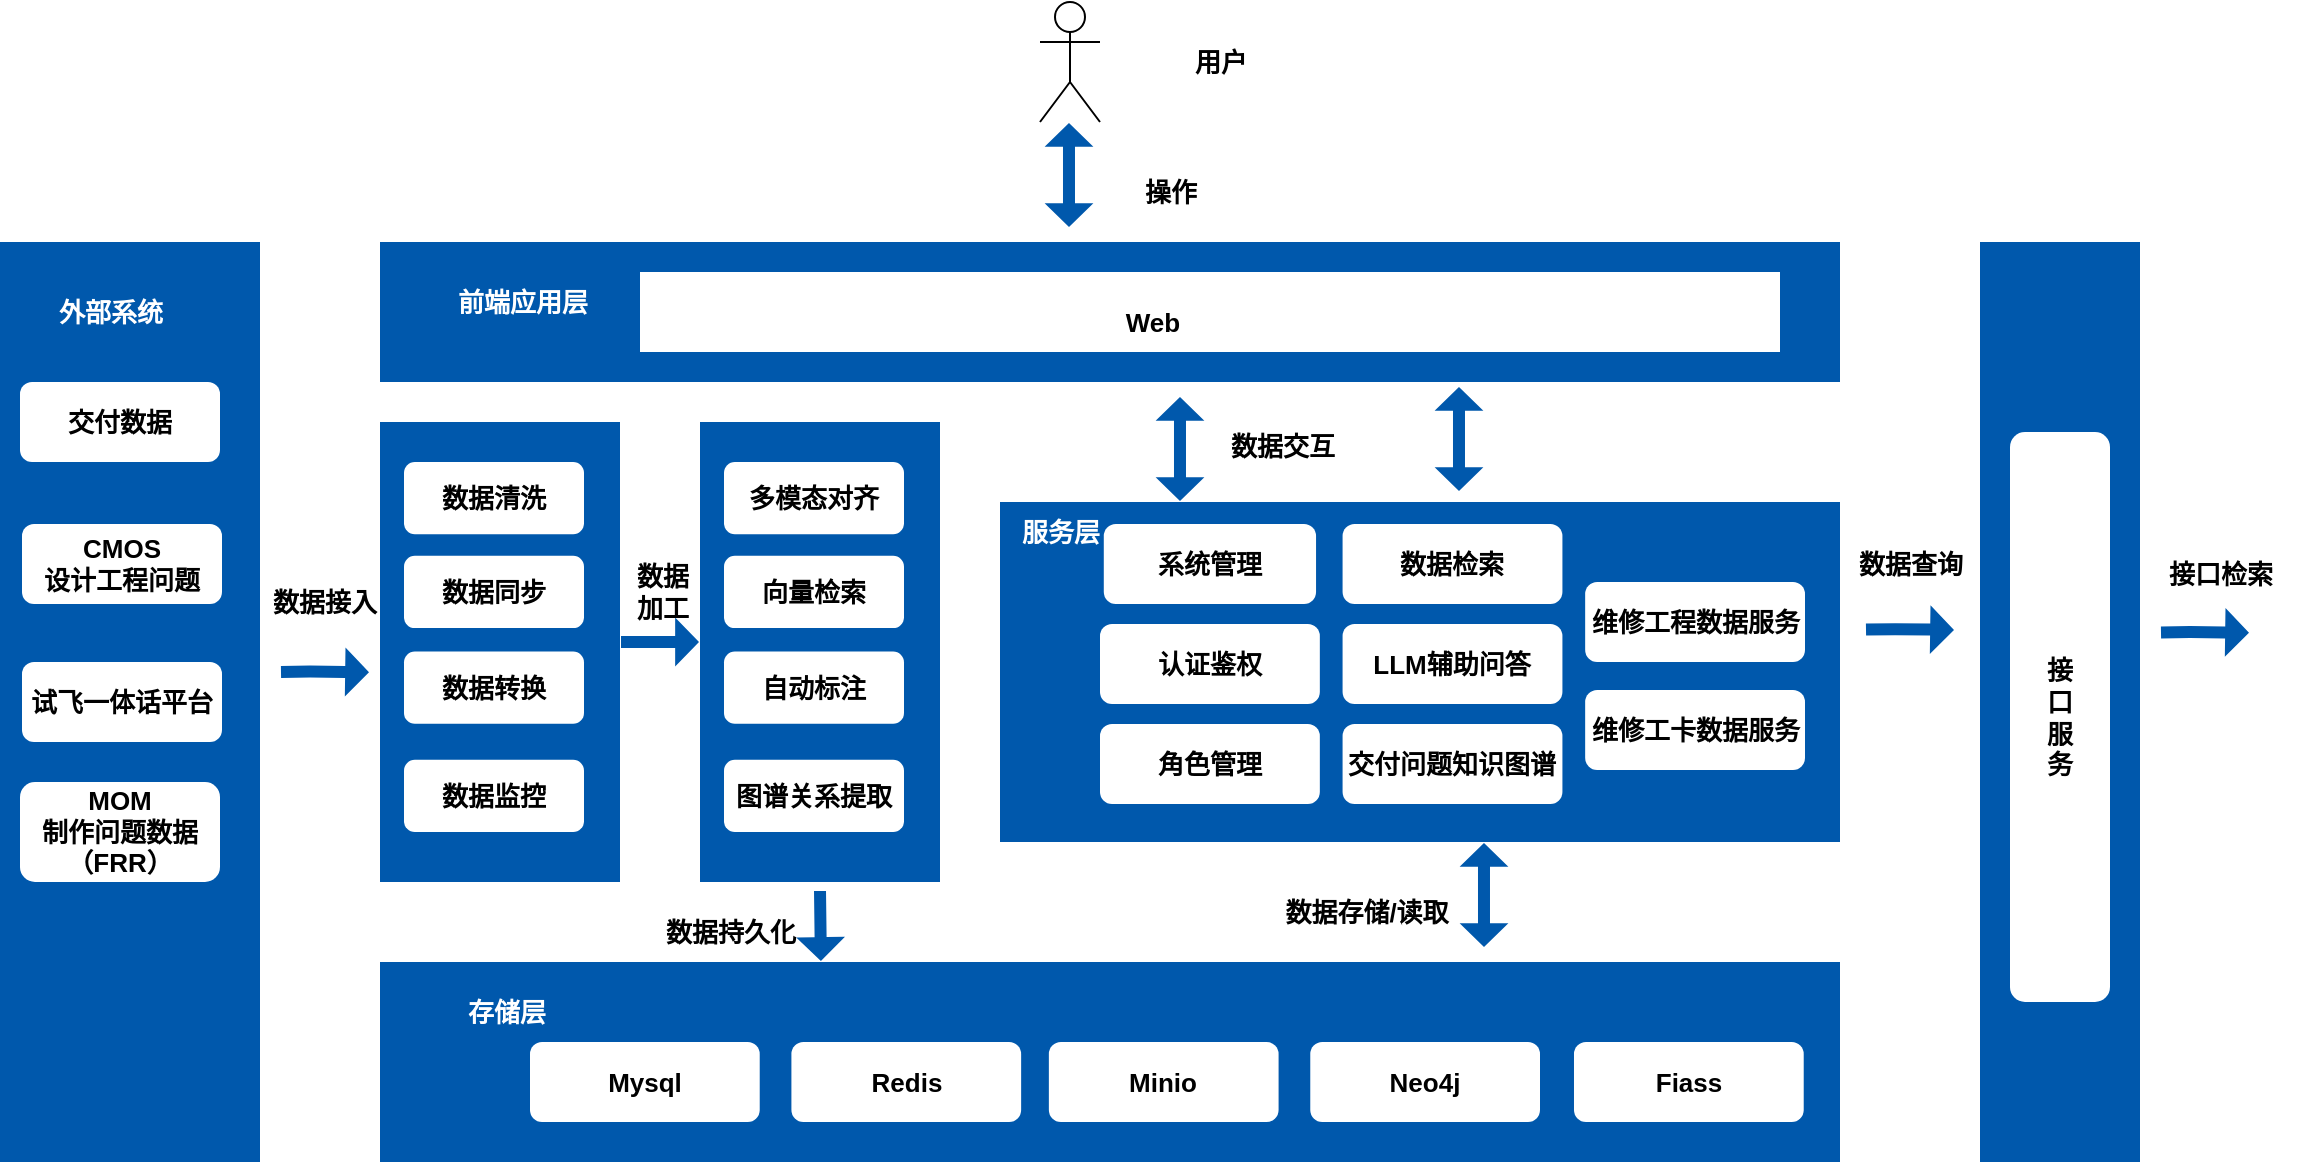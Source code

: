 <mxfile version="25.0.3">
  <diagram name="第 1 页" id="B9_Pr61pazwP7C0NusES">
    <mxGraphModel dx="1071" dy="576" grid="1" gridSize="10" guides="1" tooltips="1" connect="1" arrows="1" fold="1" page="1" pageScale="1" pageWidth="827" pageHeight="1169" math="0" shadow="0">
      <root>
        <mxCell id="0" />
        <mxCell id="1" parent="0" />
        <mxCell id="XB3XbLuwrJ9-ErVMFBuZ-1" value="Actor" style="shape=umlActor;verticalLabelPosition=bottom;verticalAlign=top;html=1;outlineConnect=0;fontColor=none;noLabel=1;" parent="1" vertex="1">
          <mxGeometry x="560" y="200" width="30" height="60" as="geometry" />
        </mxCell>
        <mxCell id="XB3XbLuwrJ9-ErVMFBuZ-2" value="" style="shape=flexArrow;endArrow=classic;startArrow=classic;html=1;rounded=0;width=6;startSize=3.64;endSize=3.64;endWidth=17.388;startWidth=17.388;entryX=0.197;entryY=0.995;entryDx=0;entryDy=0;entryPerimeter=0;fontStyle=1;fontSize=13;strokeColor=none;fillColor=#0058AC;" parent="1" edge="1">
          <mxGeometry width="100" height="100" relative="1" as="geometry">
            <mxPoint x="574.5" y="313" as="sourcePoint" />
            <mxPoint x="574.496" y="260.0" as="targetPoint" />
          </mxGeometry>
        </mxCell>
        <mxCell id="XB3XbLuwrJ9-ErVMFBuZ-3" value="" style="rounded=0;whiteSpace=wrap;html=1;fillColor=#0058AC;fontStyle=1;fontSize=13;strokeColor=none;" parent="1" vertex="1">
          <mxGeometry x="230" y="320" width="730" height="70" as="geometry" />
        </mxCell>
        <mxCell id="XB3XbLuwrJ9-ErVMFBuZ-4" value="前端应用层" style="text;html=1;align=center;verticalAlign=middle;resizable=0;points=[];autosize=1;strokeColor=none;fillColor=none;fontColor=#FFFFFF;fontStyle=1;fontSize=13;" parent="1" vertex="1">
          <mxGeometry x="256" y="335" width="90" height="30" as="geometry" />
        </mxCell>
        <mxCell id="XB3XbLuwrJ9-ErVMFBuZ-5" value="" style="rounded=0;whiteSpace=wrap;html=1;fillColor=#FFFFFF;fontStyle=1;fontSize=13;strokeColor=none;" parent="1" vertex="1">
          <mxGeometry x="360" y="335" width="570" height="40" as="geometry" />
        </mxCell>
        <mxCell id="XB3XbLuwrJ9-ErVMFBuZ-6" value="Web" style="text;html=1;align=center;verticalAlign=middle;resizable=0;points=[];autosize=1;strokeColor=none;fillColor=none;fontStyle=1;fontSize=13;" parent="1" vertex="1">
          <mxGeometry x="590.5" y="345" width="50" height="30" as="geometry" />
        </mxCell>
        <mxCell id="XB3XbLuwrJ9-ErVMFBuZ-9" value="" style="rounded=0;whiteSpace=wrap;html=1;fillColor=#0058AC;fontStyle=1;fontSize=13;strokeColor=none;" parent="1" vertex="1">
          <mxGeometry x="540" y="450" width="420" height="170" as="geometry" />
        </mxCell>
        <mxCell id="XB3XbLuwrJ9-ErVMFBuZ-10" value="服务层" style="text;html=1;align=center;verticalAlign=middle;resizable=0;points=[];autosize=1;strokeColor=none;fillColor=none;fontColor=#FFFFFF;fontStyle=1;fontSize=13;" parent="1" vertex="1">
          <mxGeometry x="540" y="450" width="60" height="30" as="geometry" />
        </mxCell>
        <mxCell id="XB3XbLuwrJ9-ErVMFBuZ-23" value="" style="shape=flexArrow;endArrow=classic;startArrow=classic;html=1;rounded=0;width=6;startSize=3.64;endSize=3.64;endWidth=17.388;startWidth=17.388;entryX=0.197;entryY=0.995;entryDx=0;entryDy=0;entryPerimeter=0;fontStyle=1;fontSize=13;strokeColor=none;fillColor=#0058AC;" parent="1" edge="1">
          <mxGeometry width="100" height="100" relative="1" as="geometry">
            <mxPoint x="630" y="450" as="sourcePoint" />
            <mxPoint x="629.996" y="397.0" as="targetPoint" />
          </mxGeometry>
        </mxCell>
        <mxCell id="XB3XbLuwrJ9-ErVMFBuZ-24" value="" style="shape=flexArrow;endArrow=classic;startArrow=classic;html=1;rounded=0;width=6;startSize=3.64;endSize=3.64;endWidth=17.388;startWidth=17.388;entryX=0.197;entryY=0.995;entryDx=0;entryDy=0;entryPerimeter=0;fontStyle=1;fontSize=13;strokeColor=none;fillColor=#0058AC;" parent="1" edge="1">
          <mxGeometry width="100" height="100" relative="1" as="geometry">
            <mxPoint x="769.5" y="445" as="sourcePoint" />
            <mxPoint x="769.496" y="392.0" as="targetPoint" />
          </mxGeometry>
        </mxCell>
        <mxCell id="XB3XbLuwrJ9-ErVMFBuZ-35" value="c&lt;span style=&quot;color: rgba(0, 0, 0, 0); font-family: monospace; font-size: 0px; font-weight: 400; text-align: start; text-wrap-mode: nowrap;&quot;&gt;%3CmxGraphModel%3E%3Croot%3E%3CmxCell%20id%3D%220%22%2F%3E%3CmxCell%20id%3D%221%22%20parent%3D%220%22%2F%3E%3CmxCell%20id%3D%222%22%20value%3D%22%E7%BB%B4%E4%BF%AE%E5%B7%A5%E7%A8%8B%E6%95%B0%E6%8D%AE%E6%9C%8D%E5%8A%A1%22%20style%3D%22rounded%3D1%3BwhiteSpace%3Dwrap%3Bhtml%3D1%3BfontStyle%3D1%3BfontSize%3D13%3BstrokeColor%3Dnone%3BfillColor%3D%23FFFFFF%3BfontColor%3D%23000000%3B%22%20vertex%3D%221%22%20parent%3D%221%22%3E%3CmxGeometry%20x%3D%22580%22%20y%3D%22465%22%20width%3D%22145%22%20height%3D%2240%22%20as%3D%22geometry%22%2F%3E%3C%2FmxCell%3E%3C%2Froot%3E%3C%2FmxGraphModel%3E&lt;/span&gt;" style="rounded=0;whiteSpace=wrap;html=1;fillColor=#0058AC;fontStyle=1;fontSize=13;strokeColor=none;" parent="1" vertex="1">
          <mxGeometry x="230" y="680" width="730" height="100" as="geometry" />
        </mxCell>
        <mxCell id="XB3XbLuwrJ9-ErVMFBuZ-37" value="" style="shape=flexArrow;endArrow=classic;startArrow=classic;html=1;rounded=0;width=6;startSize=3.64;endSize=3.64;endWidth=17.388;startWidth=17.388;entryX=0.197;entryY=0.995;entryDx=0;entryDy=0;entryPerimeter=0;fontStyle=1;fontSize=13;strokeColor=none;fillColor=#0058AC;" parent="1" edge="1">
          <mxGeometry width="100" height="100" relative="1" as="geometry">
            <mxPoint x="782" y="673" as="sourcePoint" />
            <mxPoint x="781.996" y="620" as="targetPoint" />
          </mxGeometry>
        </mxCell>
        <mxCell id="XB3XbLuwrJ9-ErVMFBuZ-38" value="存储层" style="text;html=1;align=center;verticalAlign=middle;resizable=0;points=[];autosize=1;strokeColor=none;fillColor=none;fontColor=#FFFFFF;fontStyle=1;fontSize=13;" parent="1" vertex="1">
          <mxGeometry x="262.5" y="690" width="60" height="30" as="geometry" />
        </mxCell>
        <mxCell id="XB3XbLuwrJ9-ErVMFBuZ-42" value="用户" style="text;html=1;align=center;verticalAlign=middle;resizable=0;points=[];autosize=1;strokeColor=none;fillColor=none;fontColor=#000000;fontStyle=1;fontSize=13;" parent="1" vertex="1">
          <mxGeometry x="625" y="215" width="50" height="30" as="geometry" />
        </mxCell>
        <mxCell id="XB3XbLuwrJ9-ErVMFBuZ-43" value="操作" style="text;html=1;align=center;verticalAlign=middle;resizable=0;points=[];autosize=1;strokeColor=none;fillColor=none;fontColor=#000000;fontStyle=1;fontSize=13;" parent="1" vertex="1">
          <mxGeometry x="600" y="280" width="50" height="30" as="geometry" />
        </mxCell>
        <mxCell id="XB3XbLuwrJ9-ErVMFBuZ-44" value="数据交互" style="text;html=1;align=center;verticalAlign=middle;resizable=0;points=[];autosize=1;strokeColor=none;fillColor=none;fontColor=#000000;fontStyle=1;fontSize=13;" parent="1" vertex="1">
          <mxGeometry x="640.5" y="407" width="80" height="30" as="geometry" />
        </mxCell>
        <mxCell id="XB3XbLuwrJ9-ErVMFBuZ-46" value="数据存储/读取" style="text;html=1;align=center;verticalAlign=middle;resizable=0;points=[];autosize=1;strokeColor=none;fillColor=none;fontColor=#000000;fontStyle=1;fontSize=13;" parent="1" vertex="1">
          <mxGeometry x="667.5" y="640" width="110" height="30" as="geometry" />
        </mxCell>
        <mxCell id="XB3XbLuwrJ9-ErVMFBuZ-51" value="" style="rounded=0;whiteSpace=wrap;html=1;fillColor=#0058AC;fontStyle=1;fontSize=13;strokeColor=none;" parent="1" vertex="1">
          <mxGeometry x="40" y="320" width="130" height="460" as="geometry" />
        </mxCell>
        <mxCell id="XB3XbLuwrJ9-ErVMFBuZ-52" value="外部系统" style="text;html=1;align=center;verticalAlign=middle;resizable=0;points=[];autosize=1;strokeColor=none;fillColor=none;fontColor=#FFFFFF;fontStyle=1;fontSize=13;" parent="1" vertex="1">
          <mxGeometry x="55" y="340" width="80" height="30" as="geometry" />
        </mxCell>
        <mxCell id="XB3XbLuwrJ9-ErVMFBuZ-53" value="交付数据" style="rounded=1;whiteSpace=wrap;html=1;fontStyle=1;fontSize=13;strokeColor=none;fillColor=#FFFFFF;fontColor=#000000;" parent="1" vertex="1">
          <mxGeometry x="50" y="390" width="100" height="40" as="geometry" />
        </mxCell>
        <mxCell id="XB3XbLuwrJ9-ErVMFBuZ-54" value="CMOS&lt;div&gt;设计工程问题&lt;/div&gt;" style="rounded=1;whiteSpace=wrap;html=1;fontStyle=1;fontSize=13;strokeColor=none;fillColor=#FFFFFF;fontColor=#000000;" parent="1" vertex="1">
          <mxGeometry x="51" y="461" width="100" height="40" as="geometry" />
        </mxCell>
        <mxCell id="XB3XbLuwrJ9-ErVMFBuZ-55" value="试飞一体话平台" style="rounded=1;whiteSpace=wrap;html=1;fontStyle=1;fontSize=13;strokeColor=none;fillColor=#FFFFFF;fontColor=#000000;" parent="1" vertex="1">
          <mxGeometry x="51" y="530" width="100" height="40" as="geometry" />
        </mxCell>
        <mxCell id="XB3XbLuwrJ9-ErVMFBuZ-56" value="MOM&lt;div&gt;制作问题数据（FRR）&lt;/div&gt;" style="rounded=1;whiteSpace=wrap;html=1;fontStyle=1;fontSize=13;strokeColor=none;fillColor=#FFFFFF;fontColor=#000000;" parent="1" vertex="1">
          <mxGeometry x="50" y="590" width="100" height="50" as="geometry" />
        </mxCell>
        <mxCell id="XB3XbLuwrJ9-ErVMFBuZ-58" value="" style="rounded=0;whiteSpace=wrap;html=1;fillColor=#0058AC;fontStyle=1;fontSize=13;strokeColor=none;" parent="1" vertex="1">
          <mxGeometry x="230" y="410" width="120" height="230" as="geometry" />
        </mxCell>
        <mxCell id="XB3XbLuwrJ9-ErVMFBuZ-63" value="" style="group" parent="1" vertex="1" connectable="0">
          <mxGeometry x="242" y="430" width="90" height="185" as="geometry" />
        </mxCell>
        <mxCell id="XB3XbLuwrJ9-ErVMFBuZ-59" value="数据清洗" style="rounded=1;whiteSpace=wrap;html=1;fontStyle=1;fontSize=13;strokeColor=none;fillColor=#FFFFFF;fontColor=#000000;" parent="XB3XbLuwrJ9-ErVMFBuZ-63" vertex="1">
          <mxGeometry width="90" height="36.098" as="geometry" />
        </mxCell>
        <mxCell id="XB3XbLuwrJ9-ErVMFBuZ-60" value="数据同步" style="rounded=1;whiteSpace=wrap;html=1;fontStyle=1;fontSize=13;strokeColor=none;fillColor=#FFFFFF;fontColor=#000000;" parent="XB3XbLuwrJ9-ErVMFBuZ-63" vertex="1">
          <mxGeometry y="46.927" width="90" height="36.098" as="geometry" />
        </mxCell>
        <mxCell id="XB3XbLuwrJ9-ErVMFBuZ-61" value="数据转换" style="rounded=1;whiteSpace=wrap;html=1;fontStyle=1;fontSize=13;strokeColor=none;fillColor=#FFFFFF;fontColor=#000000;" parent="XB3XbLuwrJ9-ErVMFBuZ-63" vertex="1">
          <mxGeometry y="94.756" width="90" height="36.098" as="geometry" />
        </mxCell>
        <mxCell id="XB3XbLuwrJ9-ErVMFBuZ-62" value="数据监控" style="rounded=1;whiteSpace=wrap;html=1;fontStyle=1;fontSize=13;strokeColor=none;fillColor=#FFFFFF;fontColor=#000000;" parent="XB3XbLuwrJ9-ErVMFBuZ-63" vertex="1">
          <mxGeometry y="148.902" width="90" height="36.098" as="geometry" />
        </mxCell>
        <mxCell id="XB3XbLuwrJ9-ErVMFBuZ-66" value="" style="shape=flexArrow;endArrow=classic;startArrow=none;html=1;rounded=0;width=6;startSize=3.64;endSize=3.64;endWidth=17.388;startWidth=17.388;fontStyle=1;fontSize=13;strokeColor=none;fillColor=#0058AC;startFill=0;" parent="1" edge="1">
          <mxGeometry width="100" height="100" relative="1" as="geometry">
            <mxPoint x="180" y="535" as="sourcePoint" />
            <mxPoint x="225" y="535.17" as="targetPoint" />
            <Array as="points">
              <mxPoint x="195" y="534.76" />
            </Array>
          </mxGeometry>
        </mxCell>
        <mxCell id="XB3XbLuwrJ9-ErVMFBuZ-68" value="" style="group" parent="1" vertex="1" connectable="0">
          <mxGeometry x="590" y="461" width="352.5" height="140" as="geometry" />
        </mxCell>
        <mxCell id="XB3XbLuwrJ9-ErVMFBuZ-11" value="系统管理" style="rounded=1;whiteSpace=wrap;html=1;fontStyle=1;fontSize=13;strokeColor=none;fillColor=#FFFFFF;fontColor=#000000;" parent="XB3XbLuwrJ9-ErVMFBuZ-68" vertex="1">
          <mxGeometry x="1.895" width="106.129" height="40" as="geometry" />
        </mxCell>
        <mxCell id="XB3XbLuwrJ9-ErVMFBuZ-12" value="数据检索" style="rounded=1;whiteSpace=wrap;html=1;fontStyle=1;fontSize=13;strokeColor=none;fillColor=#FFFFFF;fontColor=#000000;" parent="XB3XbLuwrJ9-ErVMFBuZ-68" vertex="1">
          <mxGeometry x="121.29" width="109.919" height="40" as="geometry" />
        </mxCell>
        <mxCell id="XB3XbLuwrJ9-ErVMFBuZ-13" value="维修工程数据服务" style="rounded=1;whiteSpace=wrap;html=1;fontStyle=1;fontSize=13;strokeColor=none;fillColor=#FFFFFF;fontColor=#000000;" parent="XB3XbLuwrJ9-ErVMFBuZ-68" vertex="1">
          <mxGeometry x="242.581" y="29" width="109.919" height="40" as="geometry" />
        </mxCell>
        <mxCell id="XB3XbLuwrJ9-ErVMFBuZ-14" value="认证鉴权" style="rounded=1;whiteSpace=wrap;html=1;fontStyle=1;fontSize=13;strokeColor=none;fillColor=#FFFFFF;fontColor=#000000;" parent="XB3XbLuwrJ9-ErVMFBuZ-68" vertex="1">
          <mxGeometry y="50" width="109.919" height="40" as="geometry" />
        </mxCell>
        <mxCell id="XB3XbLuwrJ9-ErVMFBuZ-15" value="LLM辅助问答" style="rounded=1;whiteSpace=wrap;html=1;fontStyle=1;fontSize=13;strokeColor=none;fillColor=#FFFFFF;fontColor=#000000;" parent="XB3XbLuwrJ9-ErVMFBuZ-68" vertex="1">
          <mxGeometry x="121.29" y="50" width="109.919" height="40" as="geometry" />
        </mxCell>
        <mxCell id="XB3XbLuwrJ9-ErVMFBuZ-18" value="交付问题知识图谱" style="rounded=1;whiteSpace=wrap;html=1;fontStyle=1;fontSize=13;strokeColor=none;fillColor=#FFFFFF;fontColor=#000000;" parent="XB3XbLuwrJ9-ErVMFBuZ-68" vertex="1">
          <mxGeometry x="121.29" y="100" width="109.919" height="40" as="geometry" />
        </mxCell>
        <mxCell id="XB3XbLuwrJ9-ErVMFBuZ-20" value="角色管理" style="rounded=1;whiteSpace=wrap;html=1;fontStyle=1;fontSize=13;strokeColor=none;fillColor=#FFFFFF;fontColor=#000000;" parent="XB3XbLuwrJ9-ErVMFBuZ-68" vertex="1">
          <mxGeometry y="100" width="109.919" height="40" as="geometry" />
        </mxCell>
        <mxCell id="XB3XbLuwrJ9-ErVMFBuZ-21" value="维修工卡数据服务" style="rounded=1;whiteSpace=wrap;html=1;fontStyle=1;fontSize=13;strokeColor=none;fillColor=#FFFFFF;fontColor=#000000;" parent="XB3XbLuwrJ9-ErVMFBuZ-68" vertex="1">
          <mxGeometry x="242.581" y="83" width="109.919" height="40" as="geometry" />
        </mxCell>
        <mxCell id="XB3XbLuwrJ9-ErVMFBuZ-69" value="" style="rounded=0;whiteSpace=wrap;html=1;fillColor=#0058AC;fontStyle=1;fontSize=13;strokeColor=none;" parent="1" vertex="1">
          <mxGeometry x="390" y="410" width="120" height="230" as="geometry" />
        </mxCell>
        <mxCell id="XB3XbLuwrJ9-ErVMFBuZ-70" value="" style="group" parent="1" vertex="1" connectable="0">
          <mxGeometry x="402" y="430" width="90" height="185" as="geometry" />
        </mxCell>
        <mxCell id="XB3XbLuwrJ9-ErVMFBuZ-71" value="多模态对齐" style="rounded=1;whiteSpace=wrap;html=1;fontStyle=1;fontSize=13;strokeColor=none;fillColor=#FFFFFF;fontColor=#000000;" parent="XB3XbLuwrJ9-ErVMFBuZ-70" vertex="1">
          <mxGeometry width="90" height="36.098" as="geometry" />
        </mxCell>
        <mxCell id="XB3XbLuwrJ9-ErVMFBuZ-72" value="向量检索" style="rounded=1;whiteSpace=wrap;html=1;fontStyle=1;fontSize=13;strokeColor=none;fillColor=#FFFFFF;fontColor=#000000;" parent="XB3XbLuwrJ9-ErVMFBuZ-70" vertex="1">
          <mxGeometry y="46.927" width="90" height="36.098" as="geometry" />
        </mxCell>
        <mxCell id="XB3XbLuwrJ9-ErVMFBuZ-73" value="自动标注" style="rounded=1;whiteSpace=wrap;html=1;fontStyle=1;fontSize=13;strokeColor=none;fillColor=#FFFFFF;fontColor=#000000;" parent="XB3XbLuwrJ9-ErVMFBuZ-70" vertex="1">
          <mxGeometry y="94.756" width="90" height="36.098" as="geometry" />
        </mxCell>
        <mxCell id="XB3XbLuwrJ9-ErVMFBuZ-74" value="图谱关系提取" style="rounded=1;whiteSpace=wrap;html=1;fontStyle=1;fontSize=13;strokeColor=none;fillColor=#FFFFFF;fontColor=#000000;" parent="XB3XbLuwrJ9-ErVMFBuZ-70" vertex="1">
          <mxGeometry y="148.902" width="90" height="36.098" as="geometry" />
        </mxCell>
        <mxCell id="XB3XbLuwrJ9-ErVMFBuZ-75" value="" style="shape=flexArrow;endArrow=classic;startArrow=none;html=1;rounded=0;width=6;startSize=3.64;endSize=3.64;endWidth=17.388;startWidth=17.388;fontStyle=1;fontSize=13;strokeColor=none;fillColor=#0058AC;startFill=0;" parent="1" edge="1">
          <mxGeometry width="100" height="100" relative="1" as="geometry">
            <mxPoint x="350" y="520" as="sourcePoint" />
            <mxPoint x="390" y="520" as="targetPoint" />
          </mxGeometry>
        </mxCell>
        <mxCell id="XB3XbLuwrJ9-ErVMFBuZ-76" value="&lt;span style=&quot;font-size: 13px; font-weight: 700;&quot;&gt;数据&lt;/span&gt;&lt;div&gt;&lt;span style=&quot;font-size: 13px; font-weight: 700;&quot;&gt;加工&lt;/span&gt;&lt;/div&gt;" style="text;html=1;align=center;verticalAlign=middle;resizable=0;points=[];autosize=1;strokeColor=none;fillColor=none;" parent="1" vertex="1">
          <mxGeometry x="346" y="475" width="50" height="40" as="geometry" />
        </mxCell>
        <mxCell id="XB3XbLuwrJ9-ErVMFBuZ-77" value="" style="shape=flexArrow;endArrow=classic;startArrow=none;html=1;rounded=0;width=6;startSize=3.64;endSize=3.64;endWidth=17.388;startWidth=17.388;fontStyle=1;fontSize=13;strokeColor=none;fillColor=#0058AC;startFill=0;entryX=0.302;entryY=0;entryDx=0;entryDy=0;entryPerimeter=0;" parent="1" target="XB3XbLuwrJ9-ErVMFBuZ-35" edge="1">
          <mxGeometry width="100" height="100" relative="1" as="geometry">
            <mxPoint x="450" y="644" as="sourcePoint" />
            <mxPoint x="400" y="530" as="targetPoint" />
          </mxGeometry>
        </mxCell>
        <mxCell id="XB3XbLuwrJ9-ErVMFBuZ-78" value="数据持久化" style="text;html=1;align=center;verticalAlign=middle;resizable=0;points=[];autosize=1;strokeColor=none;fillColor=none;fontColor=#000000;fontStyle=1;fontSize=13;" parent="1" vertex="1">
          <mxGeometry x="360" y="650" width="90" height="30" as="geometry" />
        </mxCell>
        <mxCell id="XB3XbLuwrJ9-ErVMFBuZ-79" value="数据接入" style="text;html=1;align=center;verticalAlign=middle;resizable=0;points=[];autosize=1;strokeColor=none;fillColor=none;fontColor=#000000;fontStyle=1;fontSize=13;" parent="1" vertex="1">
          <mxGeometry x="162" y="485" width="80" height="30" as="geometry" />
        </mxCell>
        <mxCell id="XB3XbLuwrJ9-ErVMFBuZ-80" value="" style="rounded=0;whiteSpace=wrap;html=1;fillColor=#0058AC;fontStyle=1;fontSize=13;strokeColor=none;" parent="1" vertex="1">
          <mxGeometry x="1030" y="320" width="80" height="460" as="geometry" />
        </mxCell>
        <mxCell id="XB3XbLuwrJ9-ErVMFBuZ-81" value="数据查询" style="text;html=1;align=center;verticalAlign=middle;resizable=0;points=[];autosize=1;strokeColor=none;fillColor=none;fontColor=#000000;fontStyle=1;fontSize=13;" parent="1" vertex="1">
          <mxGeometry x="955" y="466" width="80" height="30" as="geometry" />
        </mxCell>
        <mxCell id="XB3XbLuwrJ9-ErVMFBuZ-82" value="" style="shape=flexArrow;endArrow=classic;startArrow=none;html=1;rounded=0;width=6;startSize=3.64;endSize=3.64;endWidth=17.388;startWidth=17.388;fontStyle=1;fontSize=13;strokeColor=none;fillColor=#0058AC;startFill=0;" parent="1" edge="1">
          <mxGeometry width="100" height="100" relative="1" as="geometry">
            <mxPoint x="972.5" y="513.81" as="sourcePoint" />
            <mxPoint x="1017.5" y="513.98" as="targetPoint" />
            <Array as="points">
              <mxPoint x="987.5" y="513.57" />
            </Array>
          </mxGeometry>
        </mxCell>
        <mxCell id="XB3XbLuwrJ9-ErVMFBuZ-83" value="" style="shape=flexArrow;endArrow=classic;startArrow=none;html=1;rounded=0;width=6;startSize=3.64;endSize=3.64;endWidth=17.388;startWidth=17.388;fontStyle=1;fontSize=13;strokeColor=none;fillColor=#0058AC;startFill=0;" parent="1" edge="1">
          <mxGeometry width="100" height="100" relative="1" as="geometry">
            <mxPoint x="1120" y="515.24" as="sourcePoint" />
            <mxPoint x="1165" y="515.41" as="targetPoint" />
            <Array as="points">
              <mxPoint x="1135" y="515.0" />
            </Array>
          </mxGeometry>
        </mxCell>
        <mxCell id="XB3XbLuwrJ9-ErVMFBuZ-84" value="接口检索" style="text;html=1;align=center;verticalAlign=middle;resizable=0;points=[];autosize=1;strokeColor=none;fillColor=none;fontColor=#000000;fontStyle=1;fontSize=13;" parent="1" vertex="1">
          <mxGeometry x="1110" y="471" width="80" height="30" as="geometry" />
        </mxCell>
        <mxCell id="XB3XbLuwrJ9-ErVMFBuZ-39" value="Mysql" style="rounded=1;whiteSpace=wrap;html=1;fontStyle=1;fontSize=13;strokeColor=none;fillColor=#FFFFFF;fontColor=#000000;" parent="1" vertex="1">
          <mxGeometry x="305" y="720" width="114.863" height="40" as="geometry" />
        </mxCell>
        <mxCell id="XB3XbLuwrJ9-ErVMFBuZ-40" value="Redis" style="rounded=1;whiteSpace=wrap;html=1;fontStyle=1;fontSize=13;strokeColor=none;fillColor=#FFFFFF;fontColor=#000000;" parent="1" vertex="1">
          <mxGeometry x="435.706" y="720" width="114.863" height="40" as="geometry" />
        </mxCell>
        <mxCell id="XB3XbLuwrJ9-ErVMFBuZ-41" value="Minio" style="rounded=1;whiteSpace=wrap;html=1;fontStyle=1;fontSize=13;strokeColor=none;fillColor=#FFFFFF;fontColor=#000000;" parent="1" vertex="1">
          <mxGeometry x="564.431" y="720" width="114.863" height="40" as="geometry" />
        </mxCell>
        <mxCell id="XB3XbLuwrJ9-ErVMFBuZ-85" value="Neo4j" style="rounded=1;whiteSpace=wrap;html=1;fontStyle=1;fontSize=13;strokeColor=none;fillColor=#FFFFFF;fontColor=#000000;" parent="1" vertex="1">
          <mxGeometry x="695.137" y="720" width="114.863" height="40" as="geometry" />
        </mxCell>
        <mxCell id="XB3XbLuwrJ9-ErVMFBuZ-87" value="Fiass" style="rounded=1;whiteSpace=wrap;html=1;fontStyle=1;fontSize=13;strokeColor=none;fillColor=#FFFFFF;fontColor=#000000;" parent="1" vertex="1">
          <mxGeometry x="826.997" y="720" width="114.863" height="40" as="geometry" />
        </mxCell>
        <mxCell id="mYani0Ek3Jf26GIxue5f-1" value="接&lt;div&gt;口&lt;/div&gt;&lt;div&gt;服&lt;/div&gt;&lt;div&gt;务&lt;/div&gt;" style="rounded=1;whiteSpace=wrap;html=1;fontStyle=1;fontSize=13;strokeColor=none;fillColor=#FFFFFF;fontColor=#000000;" parent="1" vertex="1">
          <mxGeometry x="1045" y="415" width="50" height="285" as="geometry" />
        </mxCell>
      </root>
    </mxGraphModel>
  </diagram>
</mxfile>
